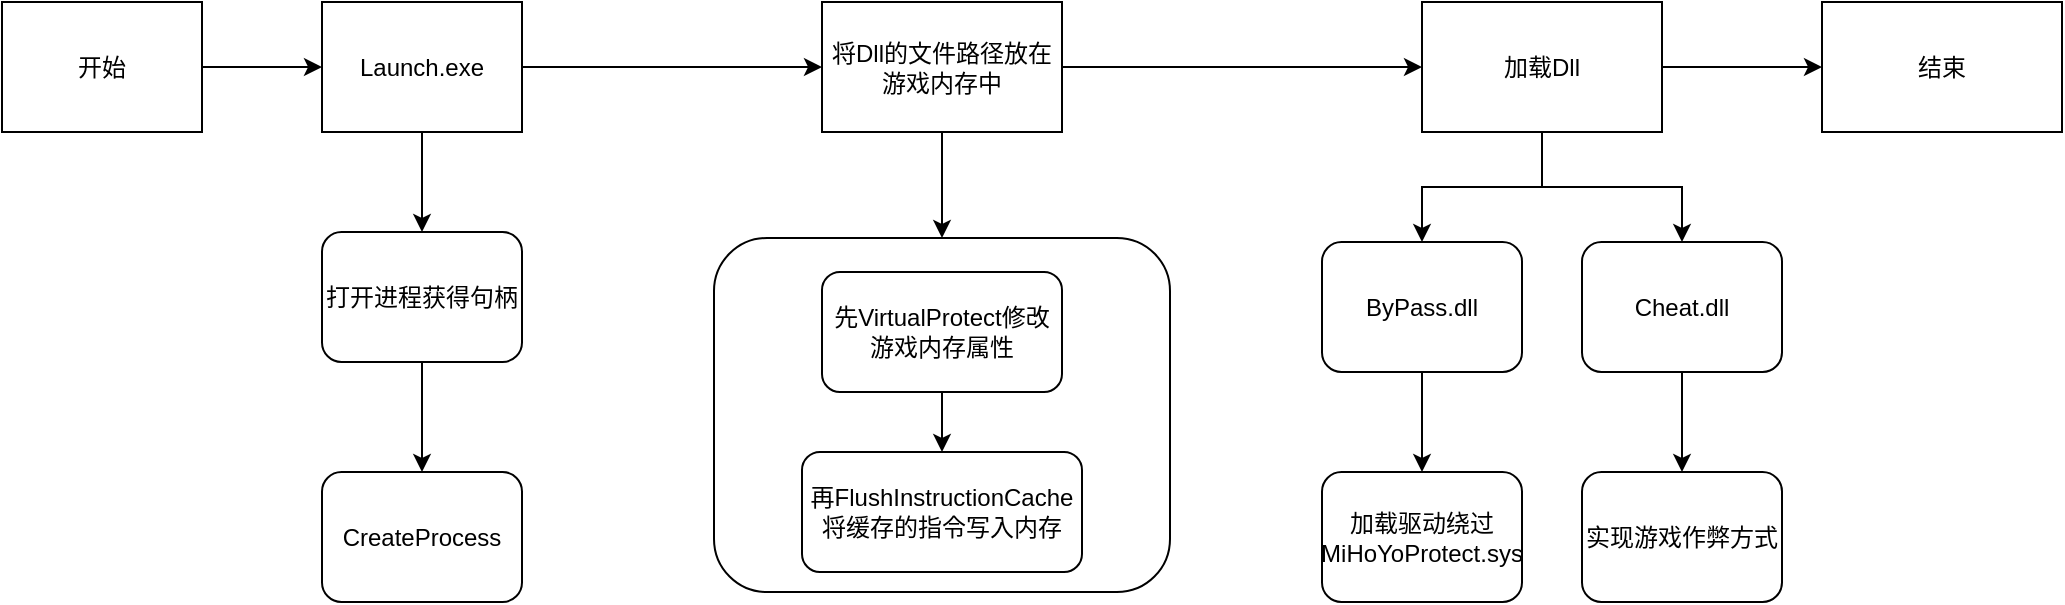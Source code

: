 <mxfile version="24.7.7">
  <diagram name="第 1 页" id="e_IjWnhNF0fLR_qOTUyp">
    <mxGraphModel dx="1365" dy="766" grid="1" gridSize="10" guides="1" tooltips="1" connect="1" arrows="1" fold="1" page="1" pageScale="1" pageWidth="827" pageHeight="1169" math="0" shadow="0">
      <root>
        <mxCell id="0" />
        <mxCell id="1" parent="0" />
        <mxCell id="D3yn_jxY5x2qavKiKTVe-3" value="" style="edgeStyle=orthogonalEdgeStyle;rounded=0;orthogonalLoop=1;jettySize=auto;html=1;" edge="1" parent="1" source="D3yn_jxY5x2qavKiKTVe-1" target="D3yn_jxY5x2qavKiKTVe-2">
          <mxGeometry relative="1" as="geometry" />
        </mxCell>
        <mxCell id="D3yn_jxY5x2qavKiKTVe-1" value="开始" style="rounded=0;whiteSpace=wrap;html=1;" vertex="1" parent="1">
          <mxGeometry x="50" y="555" width="100" height="65" as="geometry" />
        </mxCell>
        <mxCell id="D3yn_jxY5x2qavKiKTVe-7" value="" style="edgeStyle=orthogonalEdgeStyle;rounded=0;orthogonalLoop=1;jettySize=auto;html=1;" edge="1" parent="1" source="D3yn_jxY5x2qavKiKTVe-2" target="D3yn_jxY5x2qavKiKTVe-6">
          <mxGeometry relative="1" as="geometry" />
        </mxCell>
        <mxCell id="D3yn_jxY5x2qavKiKTVe-21" value="" style="edgeStyle=orthogonalEdgeStyle;rounded=0;orthogonalLoop=1;jettySize=auto;html=1;" edge="1" parent="1" source="D3yn_jxY5x2qavKiKTVe-2" target="D3yn_jxY5x2qavKiKTVe-20">
          <mxGeometry relative="1" as="geometry" />
        </mxCell>
        <mxCell id="D3yn_jxY5x2qavKiKTVe-2" value="Launch.exe" style="rounded=0;whiteSpace=wrap;html=1;" vertex="1" parent="1">
          <mxGeometry x="210" y="555" width="100" height="65" as="geometry" />
        </mxCell>
        <mxCell id="D3yn_jxY5x2qavKiKTVe-9" value="" style="edgeStyle=orthogonalEdgeStyle;rounded=0;orthogonalLoop=1;jettySize=auto;html=1;" edge="1" parent="1" source="D3yn_jxY5x2qavKiKTVe-6" target="D3yn_jxY5x2qavKiKTVe-8">
          <mxGeometry relative="1" as="geometry" />
        </mxCell>
        <mxCell id="D3yn_jxY5x2qavKiKTVe-6" value="打开进程获得句柄" style="rounded=1;whiteSpace=wrap;html=1;" vertex="1" parent="1">
          <mxGeometry x="210" y="670" width="100" height="65" as="geometry" />
        </mxCell>
        <mxCell id="D3yn_jxY5x2qavKiKTVe-8" value="CreateProcess" style="rounded=1;whiteSpace=wrap;html=1;" vertex="1" parent="1">
          <mxGeometry x="210" y="790" width="100" height="65" as="geometry" />
        </mxCell>
        <mxCell id="D3yn_jxY5x2qavKiKTVe-14" value="" style="edgeStyle=orthogonalEdgeStyle;rounded=0;orthogonalLoop=1;jettySize=auto;html=1;" edge="1" parent="1" source="D3yn_jxY5x2qavKiKTVe-10" target="D3yn_jxY5x2qavKiKTVe-13">
          <mxGeometry relative="1" as="geometry" />
        </mxCell>
        <mxCell id="D3yn_jxY5x2qavKiKTVe-10" value="ByPass.dll" style="rounded=1;whiteSpace=wrap;html=1;" vertex="1" parent="1">
          <mxGeometry x="710" y="675" width="100" height="65" as="geometry" />
        </mxCell>
        <mxCell id="D3yn_jxY5x2qavKiKTVe-13" value="加载驱动绕过&lt;div&gt;MiHoYoProtect.sys&lt;br&gt;&lt;/div&gt;" style="rounded=1;whiteSpace=wrap;html=1;" vertex="1" parent="1">
          <mxGeometry x="710" y="790" width="100" height="65" as="geometry" />
        </mxCell>
        <mxCell id="D3yn_jxY5x2qavKiKTVe-19" value="" style="edgeStyle=orthogonalEdgeStyle;rounded=0;orthogonalLoop=1;jettySize=auto;html=1;" edge="1" parent="1" source="D3yn_jxY5x2qavKiKTVe-15" target="D3yn_jxY5x2qavKiKTVe-18">
          <mxGeometry relative="1" as="geometry" />
        </mxCell>
        <mxCell id="D3yn_jxY5x2qavKiKTVe-15" value="Cheat.dll" style="rounded=1;whiteSpace=wrap;html=1;" vertex="1" parent="1">
          <mxGeometry x="840" y="675" width="100" height="65" as="geometry" />
        </mxCell>
        <mxCell id="D3yn_jxY5x2qavKiKTVe-18" value="&lt;div&gt;实现游戏作弊方式&lt;br&gt;&lt;/div&gt;" style="rounded=1;whiteSpace=wrap;html=1;" vertex="1" parent="1">
          <mxGeometry x="840" y="790" width="100" height="65" as="geometry" />
        </mxCell>
        <mxCell id="D3yn_jxY5x2qavKiKTVe-23" value="" style="edgeStyle=orthogonalEdgeStyle;rounded=0;orthogonalLoop=1;jettySize=auto;html=1;" edge="1" parent="1" source="D3yn_jxY5x2qavKiKTVe-20" target="D3yn_jxY5x2qavKiKTVe-22">
          <mxGeometry relative="1" as="geometry" />
        </mxCell>
        <mxCell id="D3yn_jxY5x2qavKiKTVe-28" value="" style="edgeStyle=orthogonalEdgeStyle;rounded=0;orthogonalLoop=1;jettySize=auto;html=1;" edge="1" parent="1" source="D3yn_jxY5x2qavKiKTVe-20" target="D3yn_jxY5x2qavKiKTVe-27">
          <mxGeometry relative="1" as="geometry" />
        </mxCell>
        <mxCell id="D3yn_jxY5x2qavKiKTVe-20" value="将Dll的文件路径放在游戏内存中" style="rounded=0;whiteSpace=wrap;html=1;" vertex="1" parent="1">
          <mxGeometry x="460" y="555" width="120" height="65" as="geometry" />
        </mxCell>
        <mxCell id="D3yn_jxY5x2qavKiKTVe-22" value="" style="rounded=1;whiteSpace=wrap;html=1;" vertex="1" parent="1">
          <mxGeometry x="406" y="673" width="228" height="177" as="geometry" />
        </mxCell>
        <mxCell id="D3yn_jxY5x2qavKiKTVe-26" value="" style="edgeStyle=orthogonalEdgeStyle;rounded=0;orthogonalLoop=1;jettySize=auto;html=1;" edge="1" parent="1" source="D3yn_jxY5x2qavKiKTVe-24" target="D3yn_jxY5x2qavKiKTVe-25">
          <mxGeometry relative="1" as="geometry" />
        </mxCell>
        <mxCell id="D3yn_jxY5x2qavKiKTVe-24" value="先VirtualProtect修改游戏内存属性" style="rounded=1;whiteSpace=wrap;html=1;" vertex="1" parent="1">
          <mxGeometry x="460" y="690" width="120" height="60" as="geometry" />
        </mxCell>
        <mxCell id="D3yn_jxY5x2qavKiKTVe-25" value="再FlushInstructionCache将缓存的指令写入内存" style="rounded=1;whiteSpace=wrap;html=1;" vertex="1" parent="1">
          <mxGeometry x="450" y="780" width="140" height="60" as="geometry" />
        </mxCell>
        <mxCell id="D3yn_jxY5x2qavKiKTVe-29" style="edgeStyle=orthogonalEdgeStyle;rounded=0;orthogonalLoop=1;jettySize=auto;html=1;entryX=0.5;entryY=0;entryDx=0;entryDy=0;" edge="1" parent="1" source="D3yn_jxY5x2qavKiKTVe-27" target="D3yn_jxY5x2qavKiKTVe-10">
          <mxGeometry relative="1" as="geometry" />
        </mxCell>
        <mxCell id="D3yn_jxY5x2qavKiKTVe-30" style="edgeStyle=orthogonalEdgeStyle;rounded=0;orthogonalLoop=1;jettySize=auto;html=1;" edge="1" parent="1" source="D3yn_jxY5x2qavKiKTVe-27" target="D3yn_jxY5x2qavKiKTVe-15">
          <mxGeometry relative="1" as="geometry" />
        </mxCell>
        <mxCell id="D3yn_jxY5x2qavKiKTVe-32" value="" style="edgeStyle=orthogonalEdgeStyle;rounded=0;orthogonalLoop=1;jettySize=auto;html=1;" edge="1" parent="1" source="D3yn_jxY5x2qavKiKTVe-27" target="D3yn_jxY5x2qavKiKTVe-31">
          <mxGeometry relative="1" as="geometry" />
        </mxCell>
        <mxCell id="D3yn_jxY5x2qavKiKTVe-27" value="加载Dll" style="rounded=0;whiteSpace=wrap;html=1;" vertex="1" parent="1">
          <mxGeometry x="760" y="555" width="120" height="65" as="geometry" />
        </mxCell>
        <mxCell id="D3yn_jxY5x2qavKiKTVe-31" value="结束" style="rounded=0;whiteSpace=wrap;html=1;" vertex="1" parent="1">
          <mxGeometry x="960" y="555" width="120" height="65" as="geometry" />
        </mxCell>
      </root>
    </mxGraphModel>
  </diagram>
</mxfile>
